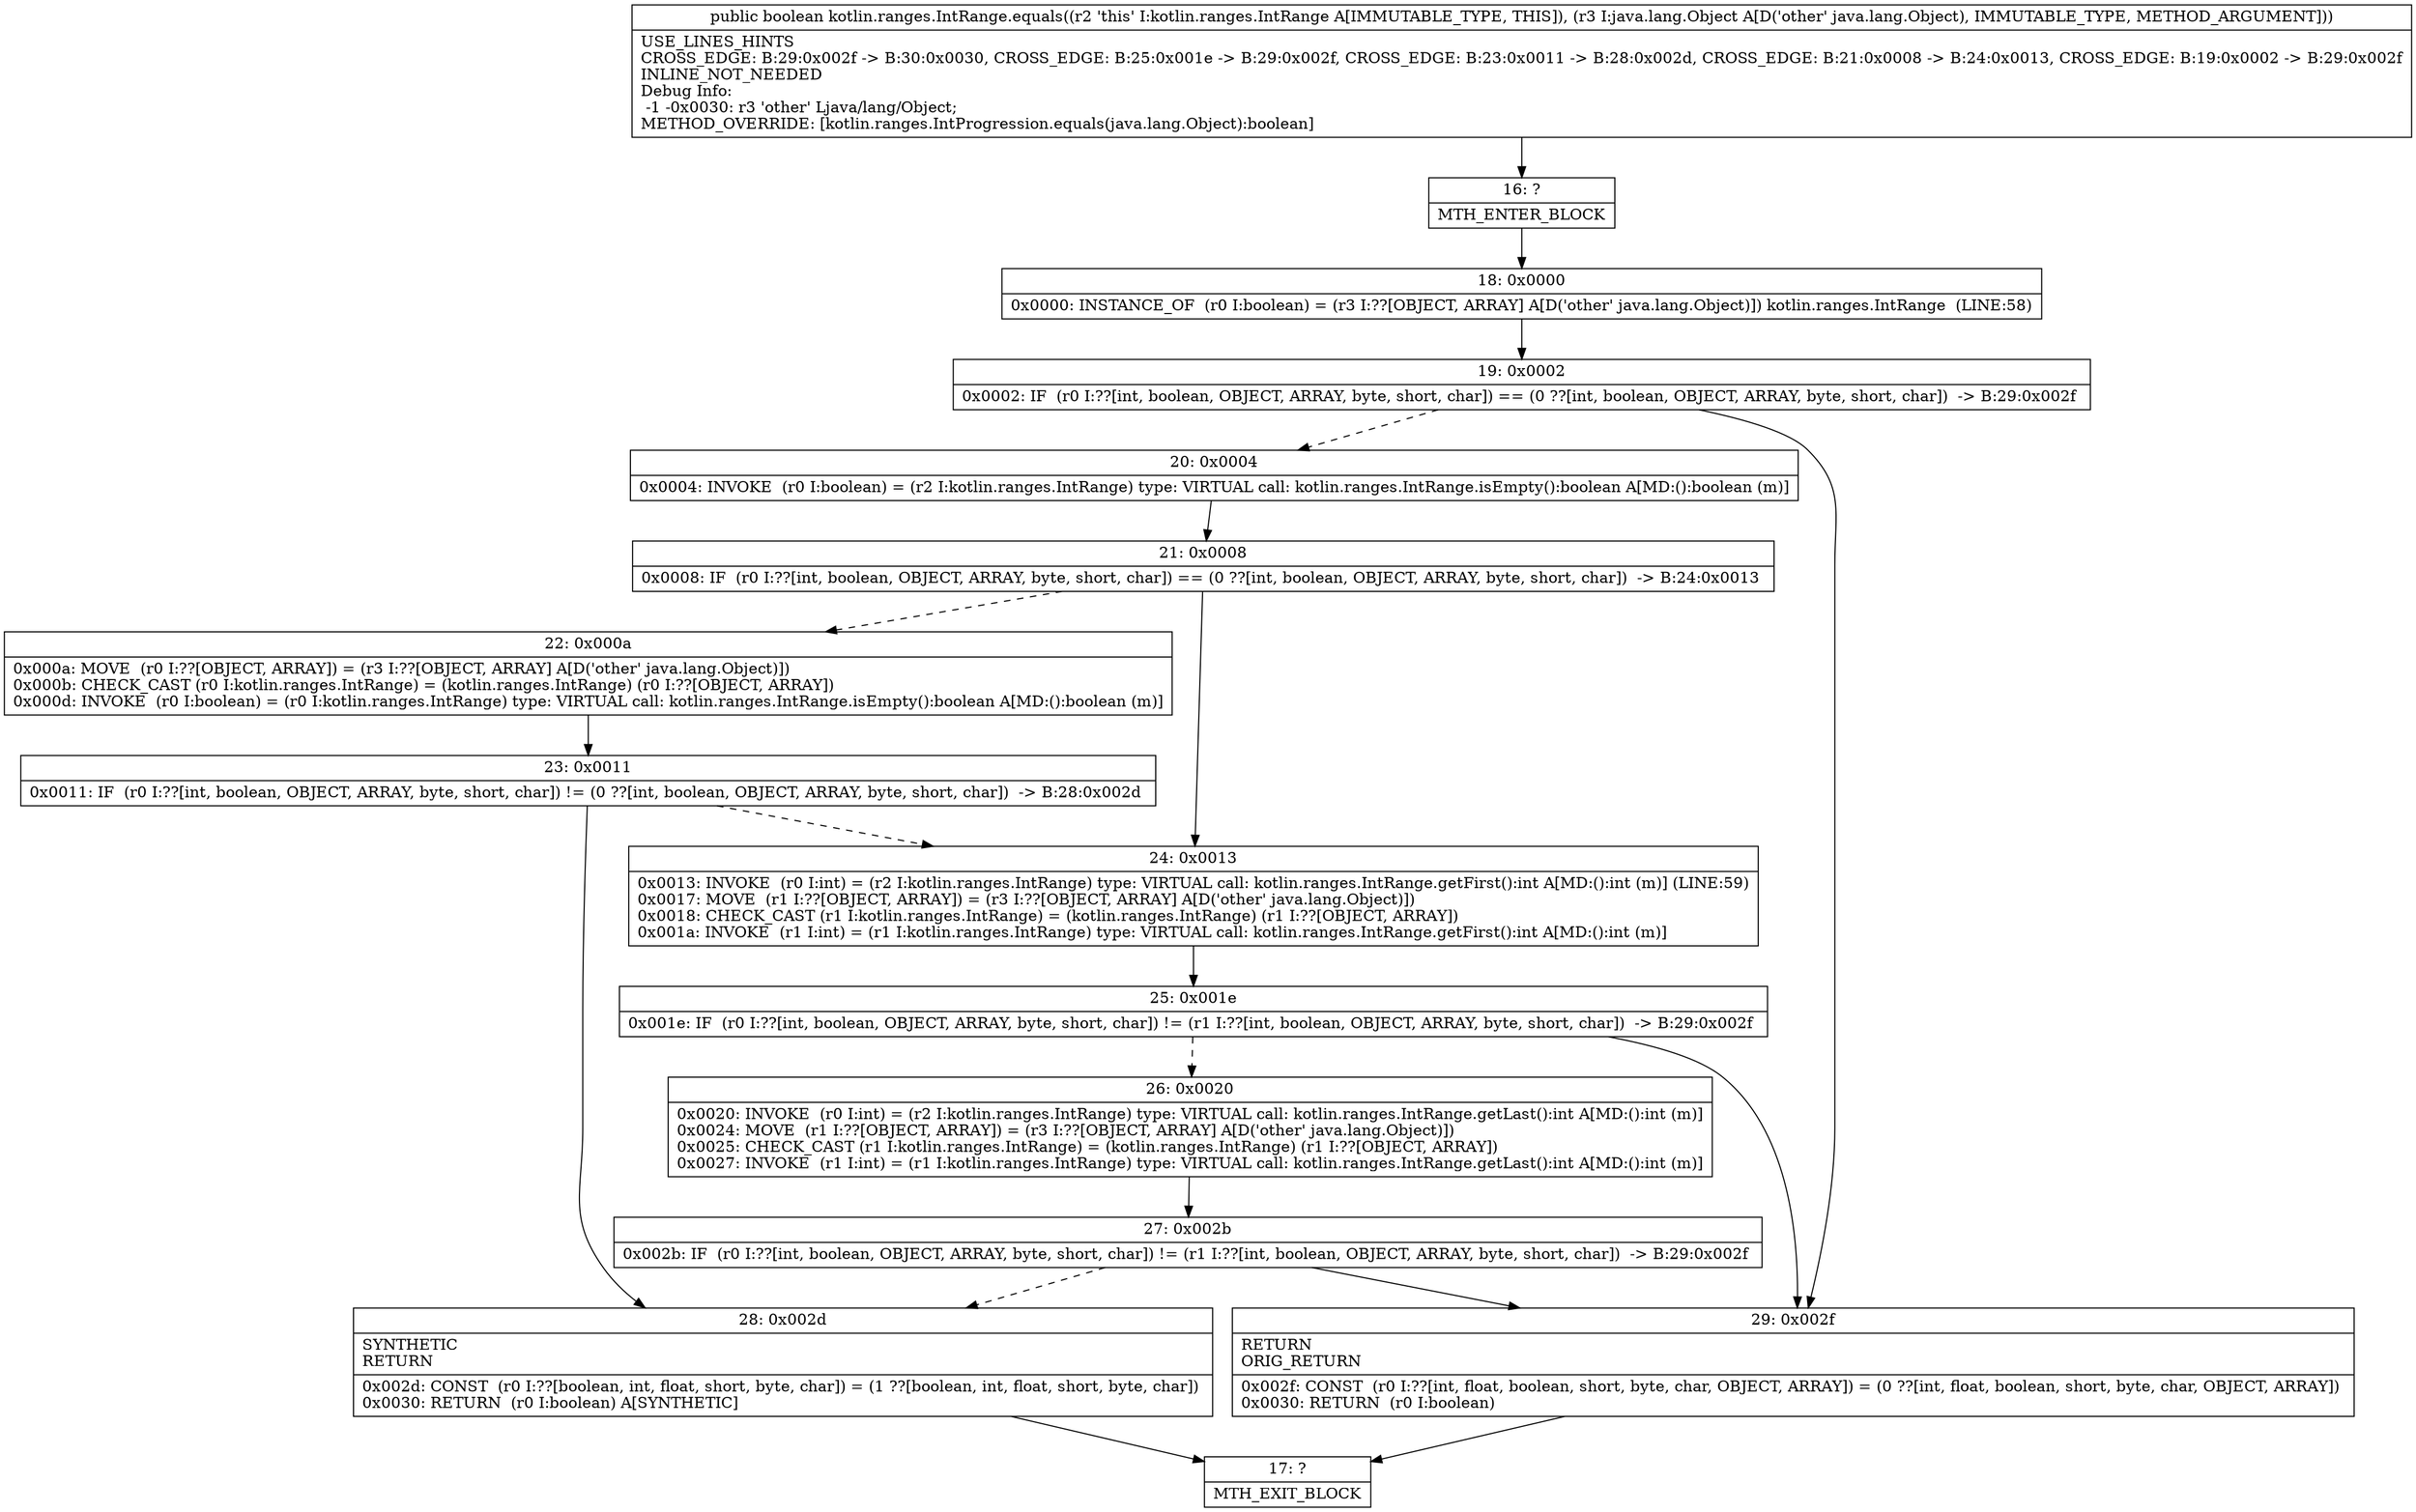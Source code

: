 digraph "CFG forkotlin.ranges.IntRange.equals(Ljava\/lang\/Object;)Z" {
Node_16 [shape=record,label="{16\:\ ?|MTH_ENTER_BLOCK\l}"];
Node_18 [shape=record,label="{18\:\ 0x0000|0x0000: INSTANCE_OF  (r0 I:boolean) = (r3 I:??[OBJECT, ARRAY] A[D('other' java.lang.Object)]) kotlin.ranges.IntRange  (LINE:58)\l}"];
Node_19 [shape=record,label="{19\:\ 0x0002|0x0002: IF  (r0 I:??[int, boolean, OBJECT, ARRAY, byte, short, char]) == (0 ??[int, boolean, OBJECT, ARRAY, byte, short, char])  \-\> B:29:0x002f \l}"];
Node_20 [shape=record,label="{20\:\ 0x0004|0x0004: INVOKE  (r0 I:boolean) = (r2 I:kotlin.ranges.IntRange) type: VIRTUAL call: kotlin.ranges.IntRange.isEmpty():boolean A[MD:():boolean (m)]\l}"];
Node_21 [shape=record,label="{21\:\ 0x0008|0x0008: IF  (r0 I:??[int, boolean, OBJECT, ARRAY, byte, short, char]) == (0 ??[int, boolean, OBJECT, ARRAY, byte, short, char])  \-\> B:24:0x0013 \l}"];
Node_22 [shape=record,label="{22\:\ 0x000a|0x000a: MOVE  (r0 I:??[OBJECT, ARRAY]) = (r3 I:??[OBJECT, ARRAY] A[D('other' java.lang.Object)]) \l0x000b: CHECK_CAST (r0 I:kotlin.ranges.IntRange) = (kotlin.ranges.IntRange) (r0 I:??[OBJECT, ARRAY]) \l0x000d: INVOKE  (r0 I:boolean) = (r0 I:kotlin.ranges.IntRange) type: VIRTUAL call: kotlin.ranges.IntRange.isEmpty():boolean A[MD:():boolean (m)]\l}"];
Node_23 [shape=record,label="{23\:\ 0x0011|0x0011: IF  (r0 I:??[int, boolean, OBJECT, ARRAY, byte, short, char]) != (0 ??[int, boolean, OBJECT, ARRAY, byte, short, char])  \-\> B:28:0x002d \l}"];
Node_28 [shape=record,label="{28\:\ 0x002d|SYNTHETIC\lRETURN\l|0x002d: CONST  (r0 I:??[boolean, int, float, short, byte, char]) = (1 ??[boolean, int, float, short, byte, char]) \l0x0030: RETURN  (r0 I:boolean) A[SYNTHETIC]\l}"];
Node_17 [shape=record,label="{17\:\ ?|MTH_EXIT_BLOCK\l}"];
Node_24 [shape=record,label="{24\:\ 0x0013|0x0013: INVOKE  (r0 I:int) = (r2 I:kotlin.ranges.IntRange) type: VIRTUAL call: kotlin.ranges.IntRange.getFirst():int A[MD:():int (m)] (LINE:59)\l0x0017: MOVE  (r1 I:??[OBJECT, ARRAY]) = (r3 I:??[OBJECT, ARRAY] A[D('other' java.lang.Object)]) \l0x0018: CHECK_CAST (r1 I:kotlin.ranges.IntRange) = (kotlin.ranges.IntRange) (r1 I:??[OBJECT, ARRAY]) \l0x001a: INVOKE  (r1 I:int) = (r1 I:kotlin.ranges.IntRange) type: VIRTUAL call: kotlin.ranges.IntRange.getFirst():int A[MD:():int (m)]\l}"];
Node_25 [shape=record,label="{25\:\ 0x001e|0x001e: IF  (r0 I:??[int, boolean, OBJECT, ARRAY, byte, short, char]) != (r1 I:??[int, boolean, OBJECT, ARRAY, byte, short, char])  \-\> B:29:0x002f \l}"];
Node_26 [shape=record,label="{26\:\ 0x0020|0x0020: INVOKE  (r0 I:int) = (r2 I:kotlin.ranges.IntRange) type: VIRTUAL call: kotlin.ranges.IntRange.getLast():int A[MD:():int (m)]\l0x0024: MOVE  (r1 I:??[OBJECT, ARRAY]) = (r3 I:??[OBJECT, ARRAY] A[D('other' java.lang.Object)]) \l0x0025: CHECK_CAST (r1 I:kotlin.ranges.IntRange) = (kotlin.ranges.IntRange) (r1 I:??[OBJECT, ARRAY]) \l0x0027: INVOKE  (r1 I:int) = (r1 I:kotlin.ranges.IntRange) type: VIRTUAL call: kotlin.ranges.IntRange.getLast():int A[MD:():int (m)]\l}"];
Node_27 [shape=record,label="{27\:\ 0x002b|0x002b: IF  (r0 I:??[int, boolean, OBJECT, ARRAY, byte, short, char]) != (r1 I:??[int, boolean, OBJECT, ARRAY, byte, short, char])  \-\> B:29:0x002f \l}"];
Node_29 [shape=record,label="{29\:\ 0x002f|RETURN\lORIG_RETURN\l|0x002f: CONST  (r0 I:??[int, float, boolean, short, byte, char, OBJECT, ARRAY]) = (0 ??[int, float, boolean, short, byte, char, OBJECT, ARRAY]) \l0x0030: RETURN  (r0 I:boolean) \l}"];
MethodNode[shape=record,label="{public boolean kotlin.ranges.IntRange.equals((r2 'this' I:kotlin.ranges.IntRange A[IMMUTABLE_TYPE, THIS]), (r3 I:java.lang.Object A[D('other' java.lang.Object), IMMUTABLE_TYPE, METHOD_ARGUMENT]))  | USE_LINES_HINTS\lCROSS_EDGE: B:29:0x002f \-\> B:30:0x0030, CROSS_EDGE: B:25:0x001e \-\> B:29:0x002f, CROSS_EDGE: B:23:0x0011 \-\> B:28:0x002d, CROSS_EDGE: B:21:0x0008 \-\> B:24:0x0013, CROSS_EDGE: B:19:0x0002 \-\> B:29:0x002f\lINLINE_NOT_NEEDED\lDebug Info:\l  \-1 \-0x0030: r3 'other' Ljava\/lang\/Object;\lMETHOD_OVERRIDE: [kotlin.ranges.IntProgression.equals(java.lang.Object):boolean]\l}"];
MethodNode -> Node_16;Node_16 -> Node_18;
Node_18 -> Node_19;
Node_19 -> Node_20[style=dashed];
Node_19 -> Node_29;
Node_20 -> Node_21;
Node_21 -> Node_22[style=dashed];
Node_21 -> Node_24;
Node_22 -> Node_23;
Node_23 -> Node_24[style=dashed];
Node_23 -> Node_28;
Node_28 -> Node_17;
Node_24 -> Node_25;
Node_25 -> Node_26[style=dashed];
Node_25 -> Node_29;
Node_26 -> Node_27;
Node_27 -> Node_28[style=dashed];
Node_27 -> Node_29;
Node_29 -> Node_17;
}

